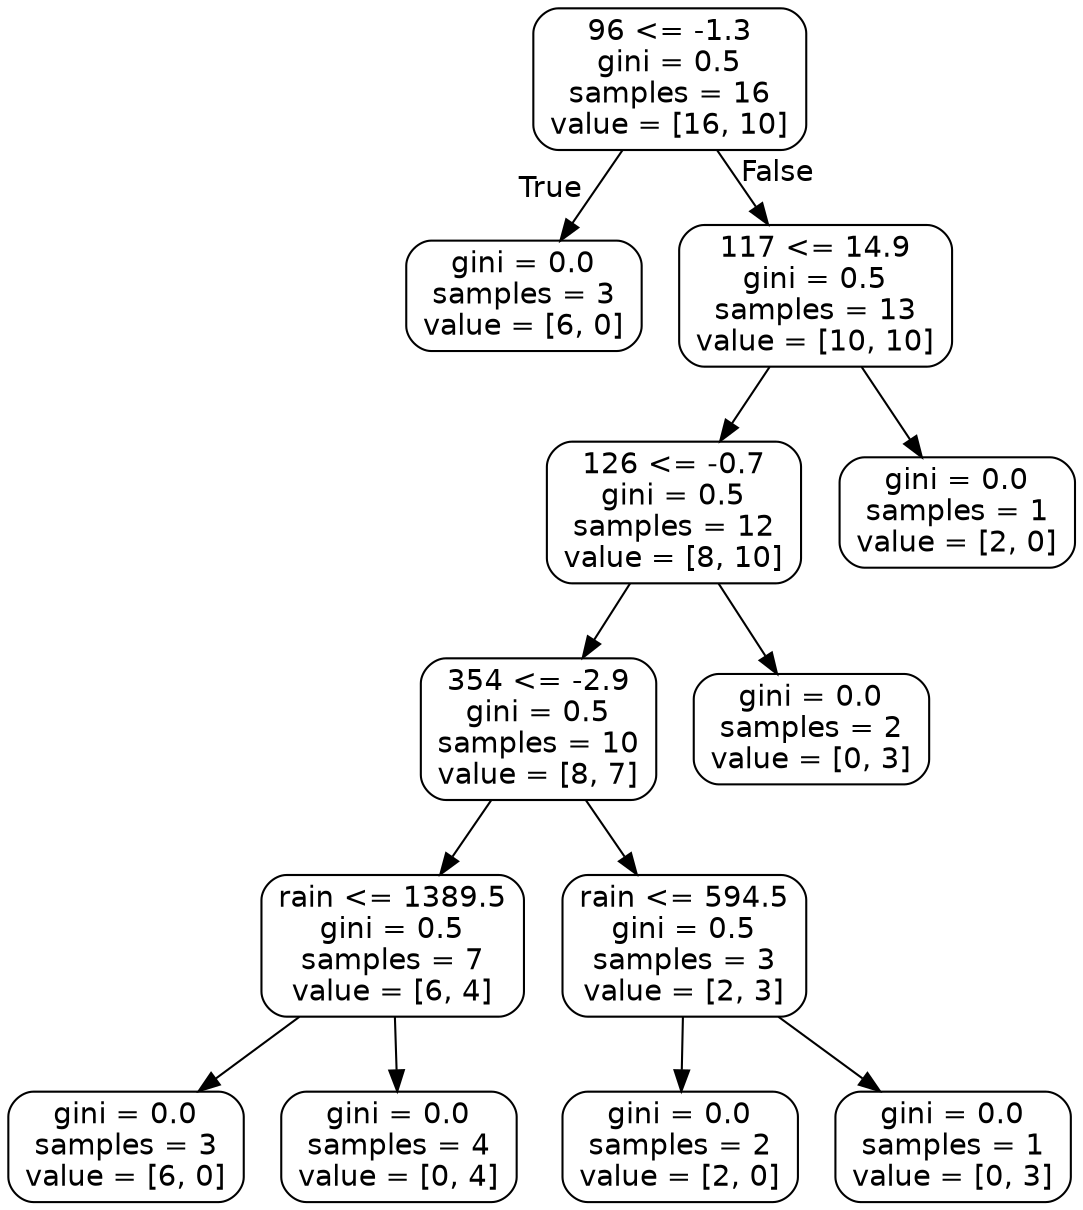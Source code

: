 digraph Tree {
node [shape=box, style="rounded", color="black", fontname=helvetica] ;
edge [fontname=helvetica] ;
0 [label="96 <= -1.3\ngini = 0.5\nsamples = 16\nvalue = [16, 10]"] ;
1 [label="gini = 0.0\nsamples = 3\nvalue = [6, 0]"] ;
0 -> 1 [labeldistance=2.5, labelangle=45, headlabel="True"] ;
2 [label="117 <= 14.9\ngini = 0.5\nsamples = 13\nvalue = [10, 10]"] ;
0 -> 2 [labeldistance=2.5, labelangle=-45, headlabel="False"] ;
3 [label="126 <= -0.7\ngini = 0.5\nsamples = 12\nvalue = [8, 10]"] ;
2 -> 3 ;
4 [label="354 <= -2.9\ngini = 0.5\nsamples = 10\nvalue = [8, 7]"] ;
3 -> 4 ;
5 [label="rain <= 1389.5\ngini = 0.5\nsamples = 7\nvalue = [6, 4]"] ;
4 -> 5 ;
6 [label="gini = 0.0\nsamples = 3\nvalue = [6, 0]"] ;
5 -> 6 ;
7 [label="gini = 0.0\nsamples = 4\nvalue = [0, 4]"] ;
5 -> 7 ;
8 [label="rain <= 594.5\ngini = 0.5\nsamples = 3\nvalue = [2, 3]"] ;
4 -> 8 ;
9 [label="gini = 0.0\nsamples = 2\nvalue = [2, 0]"] ;
8 -> 9 ;
10 [label="gini = 0.0\nsamples = 1\nvalue = [0, 3]"] ;
8 -> 10 ;
11 [label="gini = 0.0\nsamples = 2\nvalue = [0, 3]"] ;
3 -> 11 ;
12 [label="gini = 0.0\nsamples = 1\nvalue = [2, 0]"] ;
2 -> 12 ;
}
